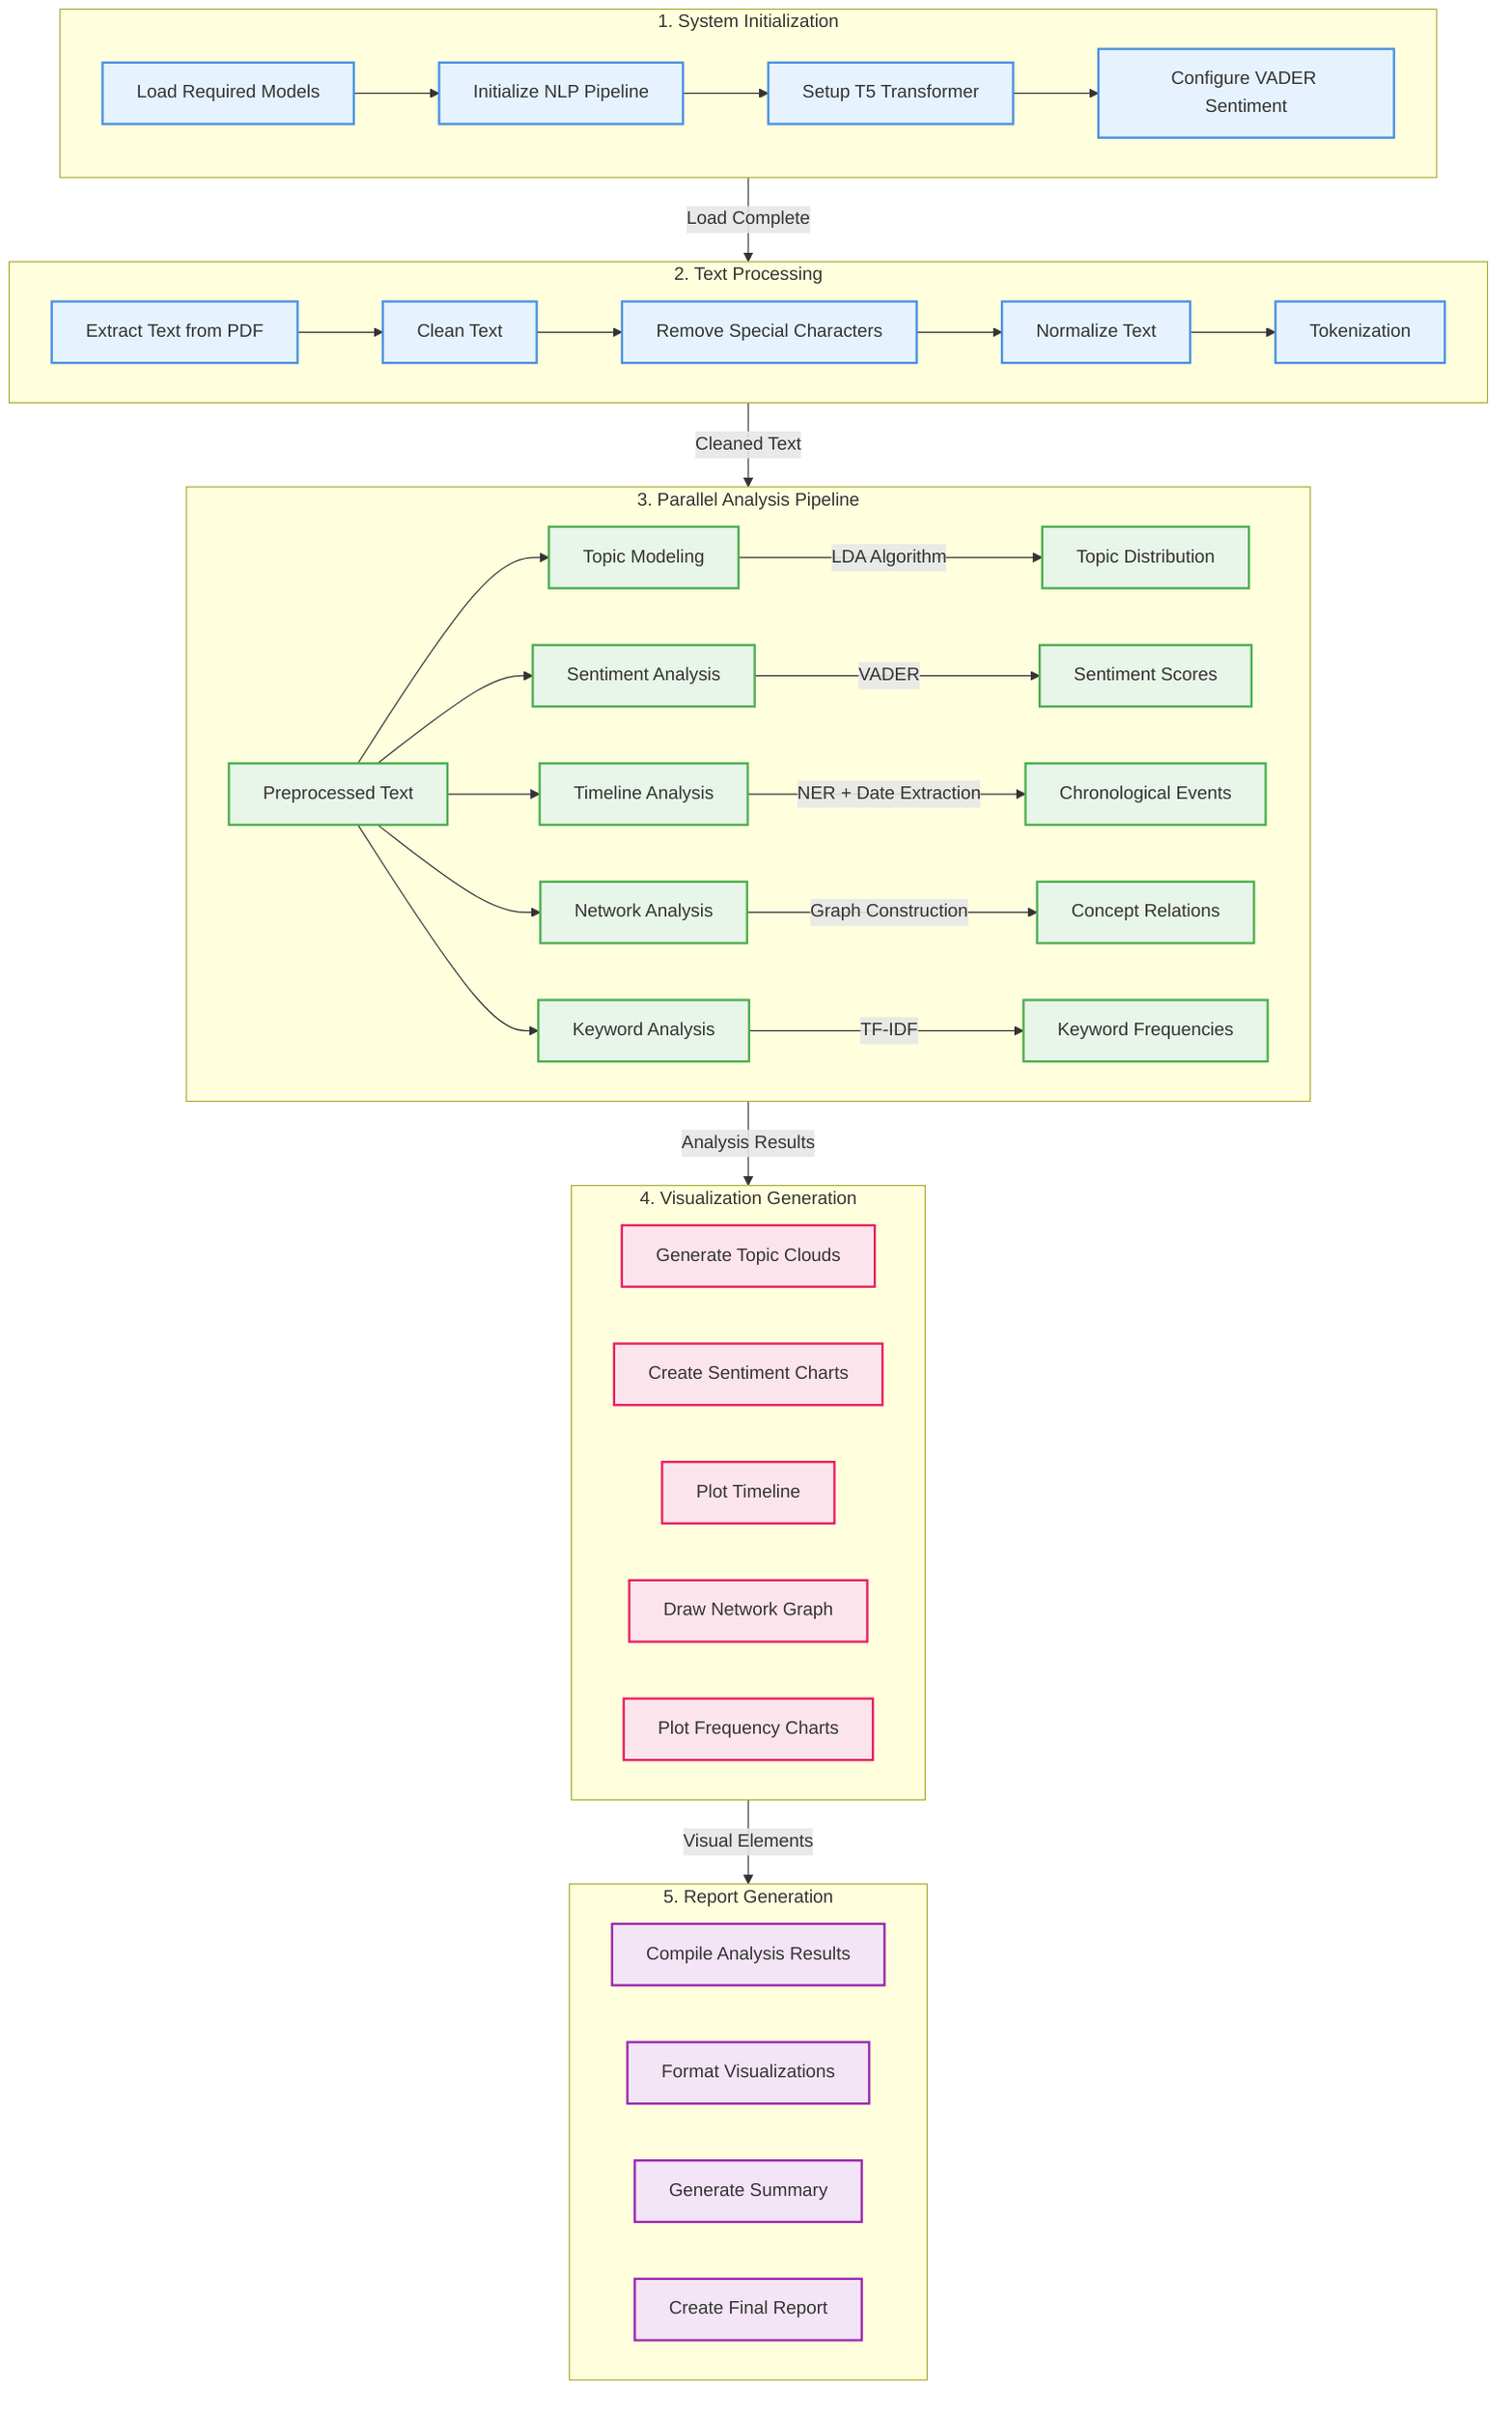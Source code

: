 graph TD
    subgraph Initialize["1. System Initialization"]
        A1[Load Required Models]-->A2[Initialize NLP Pipeline]
        A2-->A3[Setup T5 Transformer]
        A3-->A4[Configure VADER Sentiment]
    end

    subgraph TextProcess["2. Text Processing"]
        B1[Extract Text from PDF]-->B2[Clean Text]
        B2-->B3[Remove Special Characters]
        B3-->B4[Normalize Text]
        B4-->B5[Tokenization]
    end

    subgraph Analysis["3. Parallel Analysis Pipeline"]
        C1[Preprocessed Text] --> D1[Topic Modeling]
        C1 --> D2[Sentiment Analysis]
        C1 --> D3[Timeline Analysis]
        C1 --> D4[Network Analysis]
        C1 --> D5[Keyword Analysis]

        D1 -->|LDA Algorithm| E1[Topic Distribution]
        D2 -->|VADER| E2[Sentiment Scores]
        D3 -->|NER + Date Extraction| E3[Chronological Events]
        D4 -->|Graph Construction| E4[Concept Relations]
        D5 -->|TF-IDF| E5[Keyword Frequencies]
    end

    subgraph Visualize["4. Visualization Generation"]
        F1[Generate Topic Clouds]
        F2[Create Sentiment Charts]
        F3[Plot Timeline]
        F4[Draw Network Graph]
        F5[Plot Frequency Charts]
    end

    subgraph Report["5. Report Generation"]
        G1[Compile Analysis Results]
        G2[Format Visualizations]
        G3[Generate Summary]
        G4[Create Final Report]
    end

    %% Connections between subgraphs
    Initialize -->|Load Complete| TextProcess
    TextProcess -->|Cleaned Text| Analysis
    Analysis -->|Analysis Results| Visualize
    Visualize -->|Visual Elements| Report

    %% Styling
    classDef process fill:#e6f3ff,stroke:#4a90e2,stroke-width:2px
    classDef analysis fill:#e8f5e9,stroke:#4caf50,stroke-width:2px
    classDef visual fill:#fce4ec,stroke:#e91e63,stroke-width:2px
    classDef report fill:#f3e5f5,stroke:#9c27b0,stroke-width:2px

    class A1,A2,A3,A4 process
    class B1,B2,B3,B4,B5 process
    class C1,D1,D2,D3,D4,D5,E1,E2,E3,E4,E5 analysis
    class F1,F2,F3,F4,F5 visual
    class G1,G2,G3,G4 report